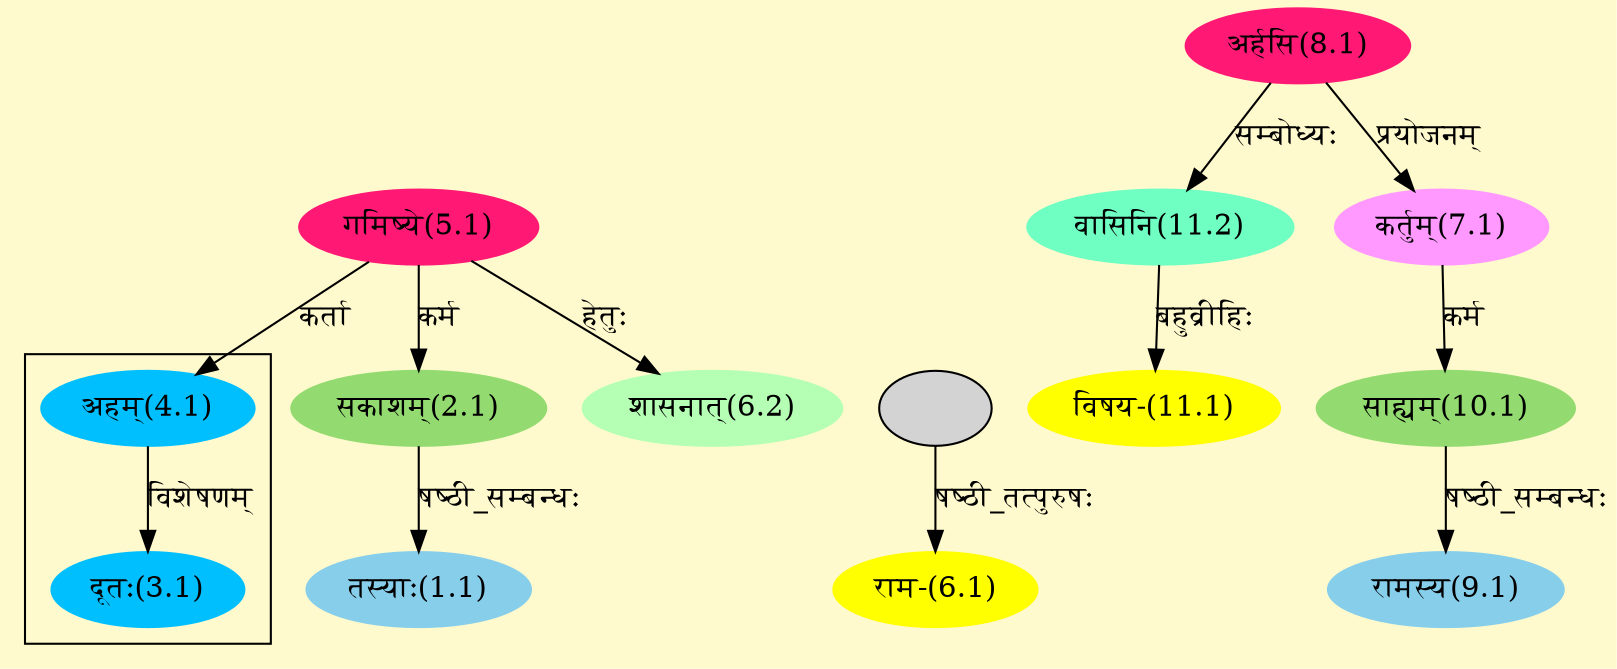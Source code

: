 digraph G{
rankdir=BT;
 compound=true;
 bgcolor="lemonchiffon1";

subgraph cluster_1{
Node3_1 [style=filled, color="#00BFFF" label = "दूतः(3.1)"]
Node4_1 [style=filled, color="#00BFFF" label = "अहम्(4.1)"]

}
Node1_1 [style=filled, color="#87CEEB" label = "तस्याः(1.1)"]
Node2_1 [style=filled, color="#93DB70" label = "सकाशम्(2.1)"]
Node5_1 [style=filled, color="#FF1975" label = "गमिष्ये(5.1)"]
Node4_1 [style=filled, color="#00BFFF" label = "अहम्(4.1)"]
Node [style=filled, color="" label = "()"]
Node6_1 [style=filled, color="#FFFF00" label = "राम-(6.1)"]
Node5_2 [style=filled, color="" label = ""]
Node6_2 [style=filled, color="#B4FFB4" label = "शासनात्(6.2)"]
Node7_1 [style=filled, color="#FF99FF" label = "कर्तुम्(7.1)"]
Node8_1 [style=filled, color="#FF1975" label = "अर्हसि(8.1)"]
Node9_1 [style=filled, color="#87CEEB" label = "रामस्य(9.1)"]
Node10_1 [style=filled, color="#93DB70" label = "साह्यम्(10.1)"]
Node11_1 [style=filled, color="#FFFF00" label = "विषय-(11.1)"]
Node11_2 [style=filled, color="#6FFFC3" label = "वासिनि(11.2)"]
/* Start of Relations section */

Node1_1 -> Node2_1 [  label="षष्ठी_सम्बन्धः"  dir="back" ]
Node2_1 -> Node5_1 [  label="कर्म"  dir="back" ]
Node3_1 -> Node4_1 [  label="विशेषणम्"  dir="back" ]
Node4_1 -> Node5_1 [  label="कर्ता"  dir="back" ]
Node6_1 -> Node5_2 [  label="षष्ठी_तत्पुरुषः"  dir="back" ]
Node6_2 -> Node5_1 [  label="हेतुः"  dir="back" ]
Node7_1 -> Node8_1 [  label="प्रयोजनम्"  dir="back" ]
Node9_1 -> Node10_1 [  label="षष्ठी_सम्बन्धः"  dir="back" ]
Node10_1 -> Node7_1 [  label="कर्म"  dir="back" ]
Node11_1 -> Node11_2 [  label="बहुव्रीहिः"  dir="back" ]
Node11_2 -> Node8_1 [  label="सम्बोध्यः"  dir="back" ]
}

